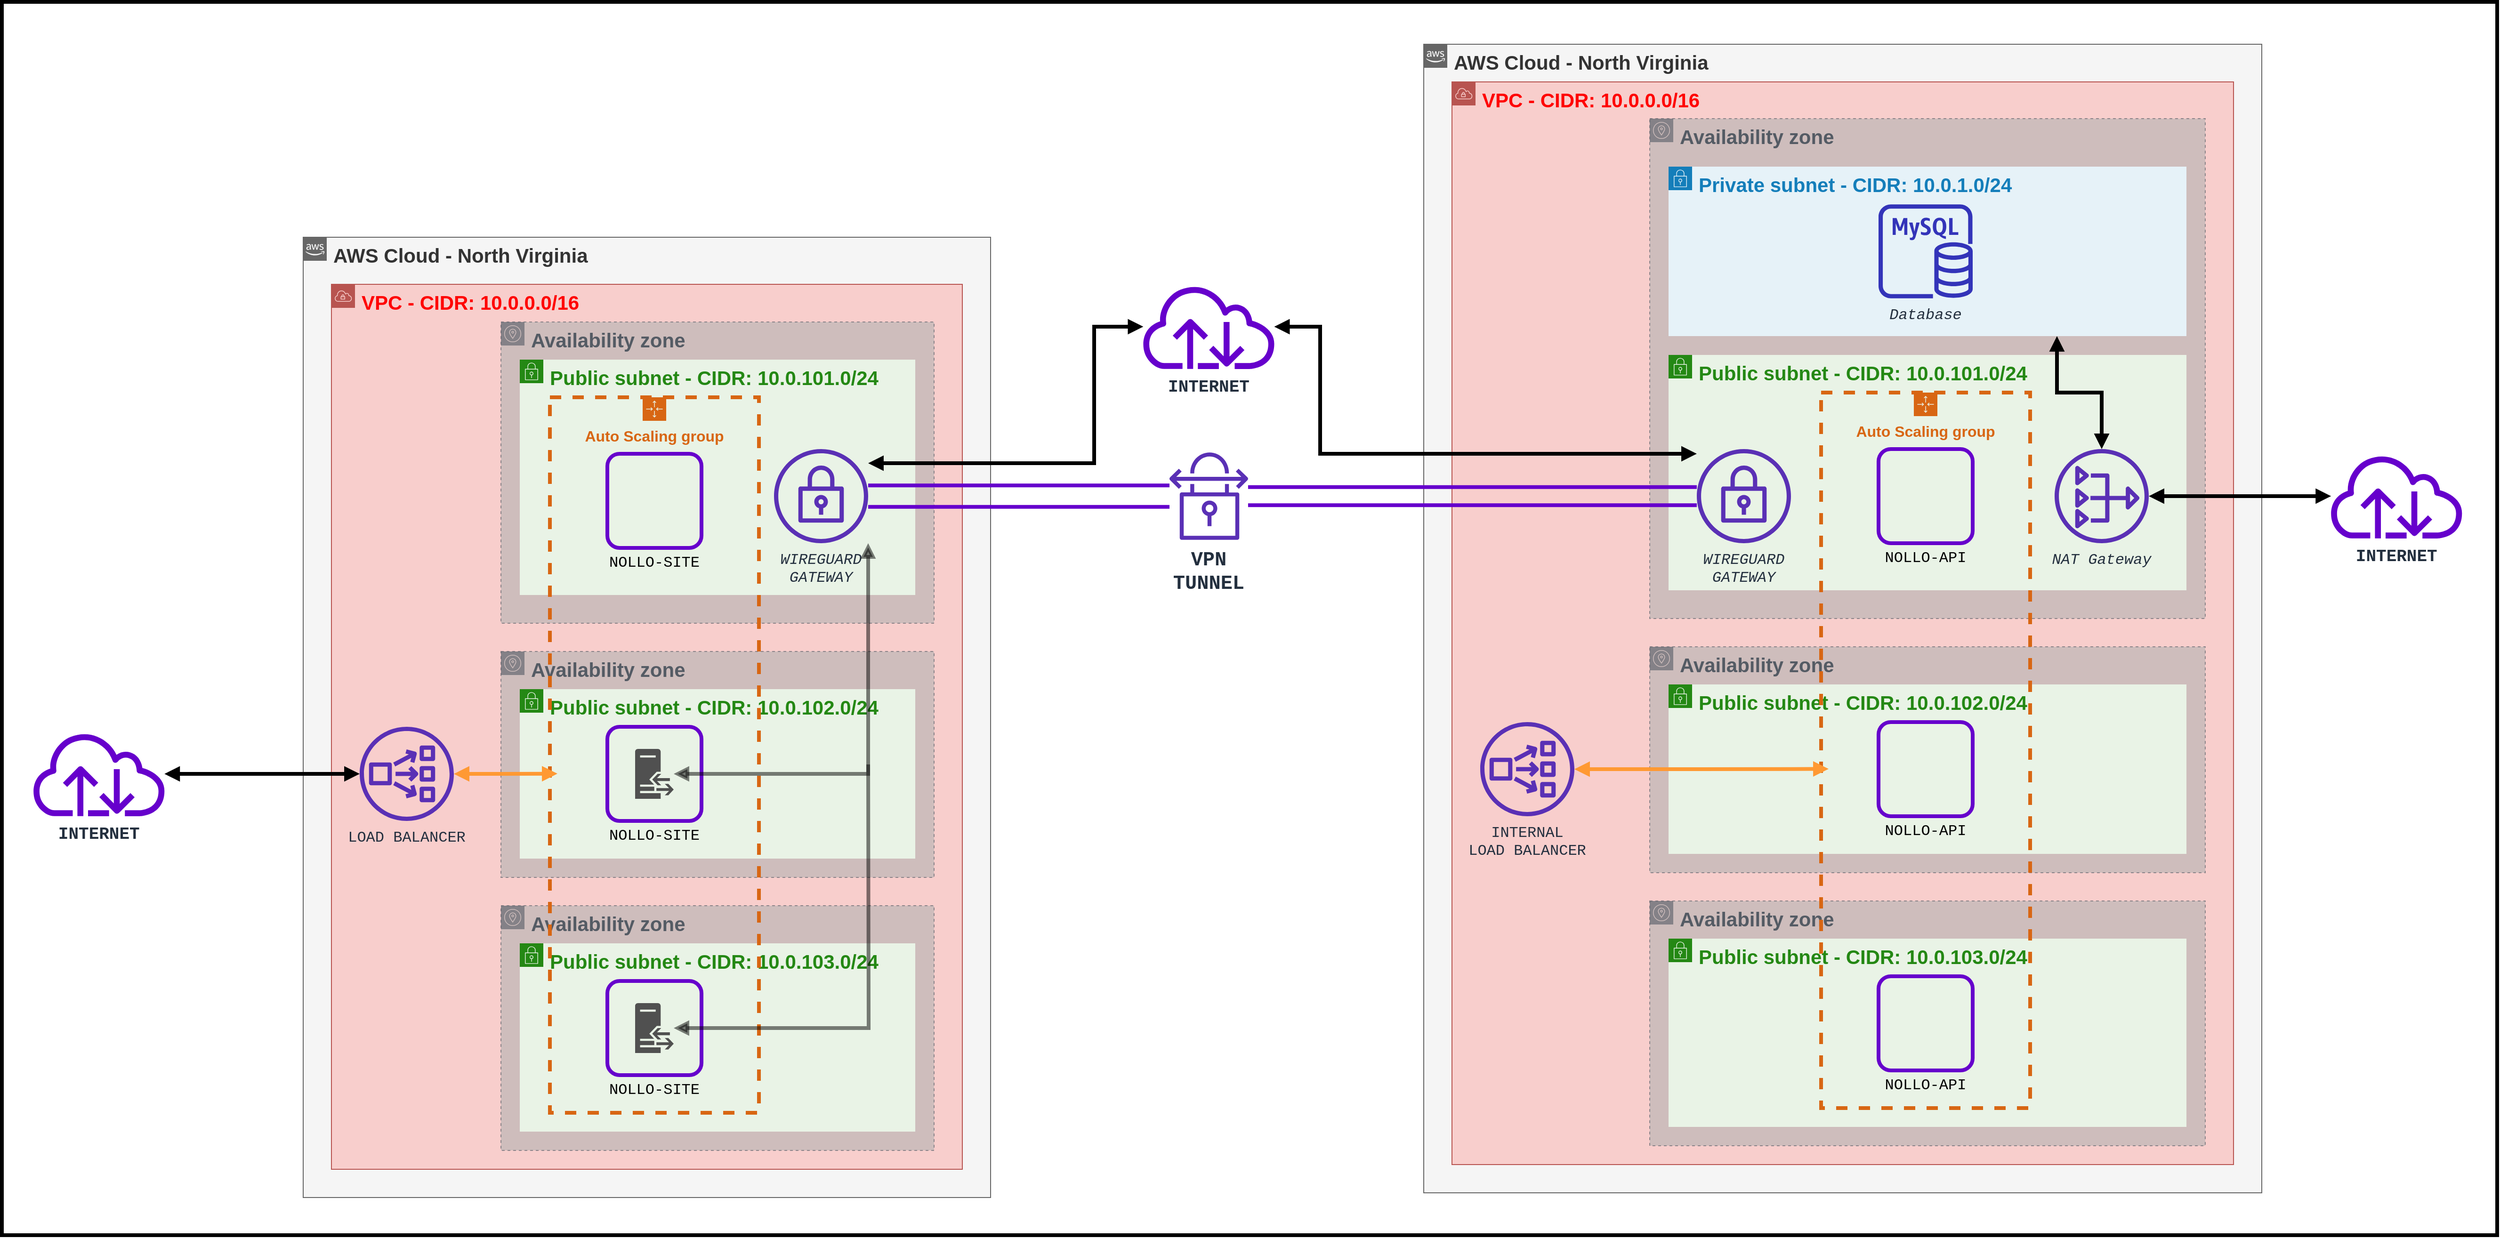 <mxfile version="13.10.3" type="device" pages="3"><diagram id="Ht1M8jgEwFfnCIfOTk4-" name="full-diagram"><mxGraphModel dx="5555" dy="1915" grid="0" gridSize="10" guides="1" tooltips="1" connect="1" arrows="1" fold="1" page="0" pageScale="1" pageWidth="1654" pageHeight="1169" background="none" math="0" shadow="0"><root><mxCell id="0"/><mxCell id="1" parent="0"/><mxCell id="g-6RRsZgsCDZYnaMU1w1-1" value="" style="whiteSpace=wrap;rounded=1;labelBackgroundColor=none;strokeWidth=4;fontFamily=Courier New;fontSize=21;arcSize=0;" vertex="1" parent="1"><mxGeometry x="-1600" y="10" width="2650" height="1310" as="geometry"/></mxCell><mxCell id="3BuilrJUcz5SUzId1H3F-5" style="edgeStyle=orthogonalEdgeStyle;rounded=0;orthogonalLoop=1;jettySize=auto;html=1;entryX=0.5;entryY=0;entryDx=0;entryDy=0;" parent="1" edge="1"><mxGeometry relative="1" as="geometry"><mxPoint x="380" y="286.04" as="sourcePoint"/></mxGeometry></mxCell><mxCell id="TYw2HdsOgiTxTn978aBx-19" value="VPN&#xA;TUNNEL" style="outlineConnect=0;fontColor=#232F3E;gradientColor=none;fillColor=#5A30B5;strokeColor=none;dashed=0;verticalLabelPosition=bottom;verticalAlign=top;align=center;fontSize=21;fontStyle=1;aspect=fixed;pointerEvents=1;shape=mxgraph.aws4.vpn_connection;rounded=1;labelBackgroundColor=#ffffff;fontFamily=Courier New;" vertex="1" parent="1"><mxGeometry x="-360" y="488.5" width="83.46" height="93" as="geometry"/></mxCell><mxCell id="RQqvRQD9Hos43cIr8IQX-1" value="AWS Cloud - North Virginia" style="points=[[0,0],[0.25,0],[0.5,0],[0.75,0],[1,0],[1,0.25],[1,0.5],[1,0.75],[1,1],[0.75,1],[0.5,1],[0.25,1],[0,1],[0,0.75],[0,0.5],[0,0.25]];outlineConnect=0;whiteSpace=wrap;fontSize=21;fontStyle=1;shape=mxgraph.aws4.group;grIcon=mxgraph.aws4.group_aws_cloud_alt;strokeColor=#666666;fillColor=#f5f5f5;verticalAlign=top;align=left;spacingLeft=30;fontColor=#333333;dashed=0;" vertex="1" parent="1"><mxGeometry x="-90" y="55" width="890" height="1220" as="geometry"/></mxCell><mxCell id="RQqvRQD9Hos43cIr8IQX-2" value="VPC - CIDR: 10.0.0.0/16" style="points=[[0,0],[0.25,0],[0.5,0],[0.75,0],[1,0],[1,0.25],[1,0.5],[1,0.75],[1,1],[0.75,1],[0.5,1],[0.25,1],[0,1],[0,0.75],[0,0.5],[0,0.25]];outlineConnect=0;whiteSpace=wrap;fontSize=21;fontStyle=1;shape=mxgraph.aws4.group;grIcon=mxgraph.aws4.group_vpc;strokeColor=#b85450;verticalAlign=top;align=left;spacingLeft=30;dashed=0;fillColor=#f8cecc;fontFamily=Helvetica;fontColor=#FF0000;" vertex="1" parent="1"><mxGeometry x="-60" y="95" width="830" height="1150" as="geometry"/></mxCell><mxCell id="RQqvRQD9Hos43cIr8IQX-3" value="Availability zone" style="outlineConnect=0;gradientColor=none;whiteSpace=wrap;fontSize=21;fontStyle=1;shape=mxgraph.aws4.group;grIcon=mxgraph.aws4.group_availability_zone;strokeColor=#545B64;verticalAlign=top;align=left;spacingLeft=30;fontColor=#545B64;dashed=1;labelBackgroundColor=none;fillColor=#B3B3B3;opacity=60;" vertex="1" parent="1"><mxGeometry x="150" y="695" width="590" height="240" as="geometry"/></mxCell><mxCell id="RQqvRQD9Hos43cIr8IQX-4" value="Availability zone" style="outlineConnect=0;gradientColor=none;whiteSpace=wrap;fontSize=21;fontStyle=1;shape=mxgraph.aws4.group;grIcon=mxgraph.aws4.group_availability_zone;strokeColor=#545B64;verticalAlign=top;align=left;spacingLeft=30;fontColor=#545B64;dashed=1;labelBackgroundColor=none;fillColor=#B3B3B3;opacity=60;" vertex="1" parent="1"><mxGeometry x="150" y="134" width="590" height="531" as="geometry"/></mxCell><mxCell id="RQqvRQD9Hos43cIr8IQX-5" value="Private subnet - CIDR: 10.0.1.0/24" style="points=[[0,0],[0.25,0],[0.5,0],[0.75,0],[1,0],[1,0.25],[1,0.5],[1,0.75],[1,1],[0.75,1],[0.5,1],[0.25,1],[0,1],[0,0.75],[0,0.5],[0,0.25]];outlineConnect=0;gradientColor=none;whiteSpace=wrap;fontSize=21;fontStyle=1;shape=mxgraph.aws4.group;grIcon=mxgraph.aws4.group_security_group;grStroke=0;strokeColor=#147EBA;fillColor=#E6F2F8;verticalAlign=top;align=left;spacingLeft=30;fontColor=#147EBA;dashed=0;" vertex="1" parent="1"><mxGeometry x="170" y="185" width="550" height="180" as="geometry"/></mxCell><mxCell id="RQqvRQD9Hos43cIr8IQX-6" value="Public subnet - CIDR: 10.0.101.0/24" style="points=[[0,0],[0.25,0],[0.5,0],[0.75,0],[1,0],[1,0.25],[1,0.5],[1,0.75],[1,1],[0.75,1],[0.5,1],[0.25,1],[0,1],[0,0.75],[0,0.5],[0,0.25]];outlineConnect=0;gradientColor=none;whiteSpace=wrap;fontSize=21;fontStyle=1;shape=mxgraph.aws4.group;grIcon=mxgraph.aws4.group_security_group;grStroke=0;strokeColor=#248814;fillColor=#E9F3E6;verticalAlign=top;align=left;spacingLeft=30;fontColor=#248814;dashed=0;" vertex="1" parent="1"><mxGeometry x="170" y="385" width="550" height="250" as="geometry"/></mxCell><mxCell id="RQqvRQD9Hos43cIr8IQX-7" value="Public subnet - CIDR: 10.0.102.0/24" style="points=[[0,0],[0.25,0],[0.5,0],[0.75,0],[1,0],[1,0.25],[1,0.5],[1,0.75],[1,1],[0.75,1],[0.5,1],[0.25,1],[0,1],[0,0.75],[0,0.5],[0,0.25]];outlineConnect=0;gradientColor=none;whiteSpace=wrap;fontSize=21;fontStyle=1;shape=mxgraph.aws4.group;grIcon=mxgraph.aws4.group_security_group;grStroke=0;strokeColor=#248814;fillColor=#E9F3E6;verticalAlign=top;align=left;spacingLeft=30;fontColor=#248814;dashed=0;" vertex="1" parent="1"><mxGeometry x="170" y="735" width="550" height="180" as="geometry"/></mxCell><mxCell id="RQqvRQD9Hos43cIr8IQX-8" value="Database" style="outlineConnect=0;fontColor=#232F3E;gradientColor=none;fillColor=#3334B9;strokeColor=none;dashed=0;verticalLabelPosition=bottom;verticalAlign=top;align=center;fontSize=16;fontStyle=2;aspect=fixed;pointerEvents=1;shape=mxgraph.aws4.rds_mysql_instance;labelBackgroundColor=none;fontFamily=Courier New;" vertex="1" parent="1"><mxGeometry x="393" y="225" width="100" height="100" as="geometry"/></mxCell><mxCell id="RQqvRQD9Hos43cIr8IQX-9" value="" style="edgeStyle=orthogonalEdgeStyle;rounded=0;orthogonalLoop=1;jettySize=auto;entryX=0.75;entryY=1;entryDx=0;entryDy=0;fontFamily=Helvetica;fontSize=17;fontColor=#FF0000;startArrow=block;startFill=1;endArrow=block;endFill=1;strokeWidth=4;" edge="1" parent="1" source="RQqvRQD9Hos43cIr8IQX-10" target="RQqvRQD9Hos43cIr8IQX-5"><mxGeometry relative="1" as="geometry"/></mxCell><mxCell id="RQqvRQD9Hos43cIr8IQX-10" value="NAT Gateway" style="outlineConnect=0;fontColor=#232F3E;gradientColor=none;fillColor=#5A30B5;strokeColor=none;dashed=0;verticalLabelPosition=bottom;verticalAlign=top;align=center;fontSize=16;fontStyle=2;aspect=fixed;pointerEvents=1;shape=mxgraph.aws4.nat_gateway;labelBackgroundColor=none;fontFamily=Courier New;" vertex="1" parent="1"><mxGeometry x="580" y="485" width="100" height="100" as="geometry"/></mxCell><mxCell id="RQqvRQD9Hos43cIr8IQX-11" value="WIREGUARD&#xA;GATEWAY&#xA;" style="outlineConnect=0;fontColor=#232F3E;gradientColor=none;fillColor=#5A30B5;strokeColor=none;dashed=0;verticalLabelPosition=bottom;verticalAlign=top;align=center;fontSize=16;fontStyle=2;aspect=fixed;pointerEvents=1;shape=mxgraph.aws4.vpn_gateway;rounded=1;labelBackgroundColor=none;fontFamily=Courier New;" vertex="1" parent="1"><mxGeometry x="200" y="485" width="100" height="100" as="geometry"/></mxCell><mxCell id="RQqvRQD9Hos43cIr8IQX-12" value="Availability zone" style="outlineConnect=0;gradientColor=none;whiteSpace=wrap;fontSize=21;fontStyle=1;shape=mxgraph.aws4.group;grIcon=mxgraph.aws4.group_availability_zone;strokeColor=#545B64;verticalAlign=top;align=left;spacingLeft=30;fontColor=#545B64;dashed=1;labelBackgroundColor=none;fillColor=#B3B3B3;opacity=60;" vertex="1" parent="1"><mxGeometry x="150" y="965" width="590" height="260" as="geometry"/></mxCell><mxCell id="RQqvRQD9Hos43cIr8IQX-13" value="Public subnet - CIDR: 10.0.103.0/24" style="points=[[0,0],[0.25,0],[0.5,0],[0.75,0],[1,0],[1,0.25],[1,0.5],[1,0.75],[1,1],[0.75,1],[0.5,1],[0.25,1],[0,1],[0,0.75],[0,0.5],[0,0.25]];outlineConnect=0;gradientColor=none;whiteSpace=wrap;fontSize=21;fontStyle=1;shape=mxgraph.aws4.group;grIcon=mxgraph.aws4.group_security_group;grStroke=0;strokeColor=#248814;fillColor=#E9F3E6;verticalAlign=top;align=left;spacingLeft=30;fontColor=#248814;dashed=0;" vertex="1" parent="1"><mxGeometry x="170" y="1005" width="550" height="200" as="geometry"/></mxCell><mxCell id="RQqvRQD9Hos43cIr8IQX-14" value="Auto Scaling group" style="points=[[0,0],[0.25,0],[0.5,0],[0.75,0],[1,0],[1,0.25],[1,0.5],[1,0.75],[1,1],[0.75,1],[0.5,1],[0.25,1],[0,1],[0,0.75],[0,0.5],[0,0.25]];outlineConnect=0;gradientColor=none;whiteSpace=wrap;fontSize=16;fontStyle=1;shape=mxgraph.aws4.groupCenter;grIcon=mxgraph.aws4.group_auto_scaling_group;grStroke=1;strokeColor=#D86613;verticalAlign=top;align=center;fontColor=#D86613;dashed=1;spacingTop=25;fillColor=none;strokeWidth=4;" vertex="1" parent="1"><mxGeometry x="332" y="425" width="222" height="760" as="geometry"/></mxCell><mxCell id="RQqvRQD9Hos43cIr8IQX-15" value="" style="edgeStyle=orthogonalEdgeStyle;rounded=0;orthogonalLoop=1;jettySize=auto;startArrow=block;startFill=1;endArrow=block;endFill=1;strokeWidth=4;fontFamily=Helvetica;fontSize=21;fontColor=#FF0000;" edge="1" parent="1" source="RQqvRQD9Hos43cIr8IQX-16" target="RQqvRQD9Hos43cIr8IQX-10"><mxGeometry relative="1" as="geometry"/></mxCell><mxCell id="RQqvRQD9Hos43cIr8IQX-16" value="INTERNET" style="outlineConnect=0;fontColor=#232F3E;gradientColor=none;strokeColor=none;dashed=0;verticalLabelPosition=bottom;verticalAlign=top;align=center;fontSize=18;fontStyle=1;aspect=fixed;pointerEvents=1;shape=mxgraph.aws4.internet;rounded=1;labelBackgroundColor=none;fillColor=#6600CC;fontFamily=Courier New;" vertex="1" parent="1"><mxGeometry x="870" y="490" width="146.25" height="90" as="geometry"/></mxCell><mxCell id="RQqvRQD9Hos43cIr8IQX-17" value="NOLLO-API" style="whiteSpace=wrap;labelBackgroundColor=none;fontFamily=Courier New;fontSize=16;rounded=1;arcSize=13;fillColor=none;strokeWidth=4;strokeColor=#6600CC;labelPosition=center;verticalLabelPosition=bottom;align=center;verticalAlign=top;" vertex="1" parent="1"><mxGeometry x="393" y="485" width="100" height="100" as="geometry"/></mxCell><mxCell id="RQqvRQD9Hos43cIr8IQX-18" value="NOLLO-API" style="whiteSpace=wrap;labelBackgroundColor=none;fontFamily=Courier New;fontSize=16;rounded=1;arcSize=13;fillColor=none;strokeWidth=4;strokeColor=#6600CC;labelPosition=center;verticalLabelPosition=bottom;align=center;verticalAlign=top;" vertex="1" parent="1"><mxGeometry x="393" y="775" width="100" height="100" as="geometry"/></mxCell><mxCell id="RQqvRQD9Hos43cIr8IQX-19" value="NOLLO-API" style="whiteSpace=wrap;labelBackgroundColor=none;fontFamily=Courier New;fontSize=16;rounded=1;arcSize=13;fillColor=none;strokeWidth=4;strokeColor=#6600CC;labelPosition=center;verticalLabelPosition=bottom;align=center;verticalAlign=top;" vertex="1" parent="1"><mxGeometry x="393" y="1045" width="100" height="100" as="geometry"/></mxCell><mxCell id="RQqvRQD9Hos43cIr8IQX-20" value="" style="edgeStyle=orthogonalEdgeStyle;rounded=0;orthogonalLoop=1;jettySize=auto;entryX=0.036;entryY=0.526;entryDx=0;entryDy=0;entryPerimeter=0;startArrow=block;startFill=1;endArrow=block;endFill=1;strokeWidth=4;fontFamily=Courier New;fontSize=16;fontColor=#FF0000;strokeColor=#FF9933;" edge="1" parent="1" source="RQqvRQD9Hos43cIr8IQX-21" target="RQqvRQD9Hos43cIr8IQX-14"><mxGeometry relative="1" as="geometry"/></mxCell><mxCell id="RQqvRQD9Hos43cIr8IQX-21" value="INTERNAL&#xA;LOAD BALANCER" style="outlineConnect=0;fontColor=#232F3E;gradientColor=none;fillColor=#5A30B5;strokeColor=none;dashed=0;verticalLabelPosition=bottom;verticalAlign=top;align=center;fontSize=16;fontStyle=0;aspect=fixed;pointerEvents=1;shape=mxgraph.aws4.network_load_balancer;rounded=1;labelBackgroundColor=none;fontFamily=Courier New;" vertex="1" parent="1"><mxGeometry x="-30" y="775" width="100" height="100" as="geometry"/></mxCell><mxCell id="5z0ilvl8SJe8pfoEPpAQ-1" value="AWS Cloud - North Virginia" style="points=[[0,0],[0.25,0],[0.5,0],[0.75,0],[1,0],[1,0.25],[1,0.5],[1,0.75],[1,1],[0.75,1],[0.5,1],[0.25,1],[0,1],[0,0.75],[0,0.5],[0,0.25]];outlineConnect=0;whiteSpace=wrap;fontSize=21;fontStyle=1;shape=mxgraph.aws4.group;grIcon=mxgraph.aws4.group_aws_cloud_alt;strokeColor=#666666;fillColor=#f5f5f5;verticalAlign=top;align=left;spacingLeft=30;fontColor=#333333;dashed=0;" vertex="1" parent="1"><mxGeometry x="-1280" y="260" width="730" height="1020" as="geometry"/></mxCell><mxCell id="5z0ilvl8SJe8pfoEPpAQ-2" value="VPC - CIDR: 10.0.0.0/16" style="points=[[0,0],[0.25,0],[0.5,0],[0.75,0],[1,0],[1,0.25],[1,0.5],[1,0.75],[1,1],[0.75,1],[0.5,1],[0.25,1],[0,1],[0,0.75],[0,0.5],[0,0.25]];outlineConnect=0;whiteSpace=wrap;fontSize=21;fontStyle=1;shape=mxgraph.aws4.group;grIcon=mxgraph.aws4.group_vpc;strokeColor=#b85450;verticalAlign=top;align=left;spacingLeft=30;dashed=0;fillColor=#f8cecc;fontFamily=Helvetica;fontColor=#FF0000;" vertex="1" parent="1"><mxGeometry x="-1250" y="310" width="670" height="940" as="geometry"/></mxCell><mxCell id="5z0ilvl8SJe8pfoEPpAQ-3" value="Availability zone" style="outlineConnect=0;gradientColor=none;whiteSpace=wrap;fontSize=21;fontStyle=1;shape=mxgraph.aws4.group;grIcon=mxgraph.aws4.group_availability_zone;strokeColor=#545B64;verticalAlign=top;align=left;spacingLeft=30;fontColor=#545B64;dashed=1;labelBackgroundColor=none;fillColor=#B3B3B3;opacity=60;" vertex="1" parent="1"><mxGeometry x="-1070" y="700" width="460" height="240" as="geometry"/></mxCell><mxCell id="5z0ilvl8SJe8pfoEPpAQ-4" value="Availability zone" style="outlineConnect=0;gradientColor=none;whiteSpace=wrap;fontSize=21;fontStyle=1;shape=mxgraph.aws4.group;grIcon=mxgraph.aws4.group_availability_zone;strokeColor=#545B64;verticalAlign=top;align=left;spacingLeft=30;fontColor=#545B64;dashed=1;labelBackgroundColor=none;fillColor=#B3B3B3;opacity=60;" vertex="1" parent="1"><mxGeometry x="-1070" y="350" width="460" height="320" as="geometry"/></mxCell><mxCell id="5z0ilvl8SJe8pfoEPpAQ-5" value="Public subnet - CIDR: 10.0.101.0/24" style="points=[[0,0],[0.25,0],[0.5,0],[0.75,0],[1,0],[1,0.25],[1,0.5],[1,0.75],[1,1],[0.75,1],[0.5,1],[0.25,1],[0,1],[0,0.75],[0,0.5],[0,0.25]];outlineConnect=0;gradientColor=none;whiteSpace=wrap;fontSize=21;fontStyle=1;shape=mxgraph.aws4.group;grIcon=mxgraph.aws4.group_security_group;grStroke=0;strokeColor=#248814;fillColor=#E9F3E6;verticalAlign=top;align=left;spacingLeft=30;fontColor=#248814;dashed=0;" vertex="1" parent="1"><mxGeometry x="-1050" y="390" width="420" height="250" as="geometry"/></mxCell><mxCell id="5z0ilvl8SJe8pfoEPpAQ-6" value="Public subnet - CIDR: 10.0.102.0/24" style="points=[[0,0],[0.25,0],[0.5,0],[0.75,0],[1,0],[1,0.25],[1,0.5],[1,0.75],[1,1],[0.75,1],[0.5,1],[0.25,1],[0,1],[0,0.75],[0,0.5],[0,0.25]];outlineConnect=0;gradientColor=none;whiteSpace=wrap;fontSize=21;fontStyle=1;shape=mxgraph.aws4.group;grIcon=mxgraph.aws4.group_security_group;grStroke=0;strokeColor=#248814;fillColor=#E9F3E6;verticalAlign=top;align=left;spacingLeft=30;fontColor=#248814;dashed=0;" vertex="1" parent="1"><mxGeometry x="-1050" y="740" width="420" height="180" as="geometry"/></mxCell><mxCell id="5z0ilvl8SJe8pfoEPpAQ-22" value="" style="edgeStyle=orthogonalEdgeStyle;rounded=0;orthogonalLoop=1;jettySize=auto;startArrow=block;startFill=1;endArrow=block;endFill=1;strokeWidth=4;fontFamily=Courier New;fontSize=16;fontColor=#FF0000;shape=link;width=19.655;strokeColor=#6600CC;" edge="1" parent="1" source="5z0ilvl8SJe8pfoEPpAQ-7" target="TYw2HdsOgiTxTn978aBx-19"><mxGeometry relative="1" as="geometry"/></mxCell><mxCell id="5z0ilvl8SJe8pfoEPpAQ-7" value="WIREGUARD &#xA;GATEWAY" style="outlineConnect=0;fontColor=#232F3E;gradientColor=none;fillColor=#5A30B5;strokeColor=none;dashed=0;verticalLabelPosition=bottom;verticalAlign=top;align=center;fontSize=16;fontStyle=2;aspect=fixed;pointerEvents=1;shape=mxgraph.aws4.vpn_gateway;rounded=1;labelBackgroundColor=none;fontFamily=Courier New;" vertex="1" parent="1"><mxGeometry x="-780" y="485" width="100" height="100" as="geometry"/></mxCell><mxCell id="5z0ilvl8SJe8pfoEPpAQ-8" value="Availability zone" style="outlineConnect=0;gradientColor=none;whiteSpace=wrap;fontSize=21;fontStyle=1;shape=mxgraph.aws4.group;grIcon=mxgraph.aws4.group_availability_zone;strokeColor=#545B64;verticalAlign=top;align=left;spacingLeft=30;fontColor=#545B64;dashed=1;labelBackgroundColor=none;fillColor=#B3B3B3;opacity=60;" vertex="1" parent="1"><mxGeometry x="-1070" y="970" width="460" height="260" as="geometry"/></mxCell><mxCell id="5z0ilvl8SJe8pfoEPpAQ-9" value="Public subnet - CIDR: 10.0.103.0/24" style="points=[[0,0],[0.25,0],[0.5,0],[0.75,0],[1,0],[1,0.25],[1,0.5],[1,0.75],[1,1],[0.75,1],[0.5,1],[0.25,1],[0,1],[0,0.75],[0,0.5],[0,0.25]];outlineConnect=0;gradientColor=none;whiteSpace=wrap;fontSize=21;fontStyle=1;shape=mxgraph.aws4.group;grIcon=mxgraph.aws4.group_security_group;grStroke=0;strokeColor=#248814;fillColor=#E9F3E6;verticalAlign=top;align=left;spacingLeft=30;fontColor=#248814;dashed=0;" vertex="1" parent="1"><mxGeometry x="-1050" y="1010" width="420" height="200" as="geometry"/></mxCell><mxCell id="5z0ilvl8SJe8pfoEPpAQ-10" value="Auto Scaling group" style="points=[[0,0],[0.25,0],[0.5,0],[0.75,0],[1,0],[1,0.25],[1,0.5],[1,0.75],[1,1],[0.75,1],[0.5,1],[0.25,1],[0,1],[0,0.75],[0,0.5],[0,0.25]];outlineConnect=0;gradientColor=none;whiteSpace=wrap;fontSize=16;fontStyle=1;shape=mxgraph.aws4.groupCenter;grIcon=mxgraph.aws4.group_auto_scaling_group;grStroke=1;strokeColor=#D86613;verticalAlign=top;align=center;fontColor=#D86613;dashed=1;spacingTop=25;fillColor=none;strokeWidth=4;" vertex="1" parent="1"><mxGeometry x="-1018" y="430" width="222" height="760" as="geometry"/></mxCell><mxCell id="5z0ilvl8SJe8pfoEPpAQ-13" value="NOLLO-SITE" style="whiteSpace=wrap;labelBackgroundColor=none;fontFamily=Courier New;fontSize=16;rounded=1;arcSize=13;fillColor=none;strokeWidth=4;strokeColor=#6600CC;labelPosition=center;verticalLabelPosition=bottom;align=center;verticalAlign=top;" vertex="1" parent="1"><mxGeometry x="-957" y="490" width="100" height="100" as="geometry"/></mxCell><mxCell id="5z0ilvl8SJe8pfoEPpAQ-14" value="NOLLO-SITE" style="whiteSpace=wrap;labelBackgroundColor=none;fontFamily=Courier New;fontSize=16;rounded=1;arcSize=13;fillColor=none;strokeWidth=4;strokeColor=#6600CC;labelPosition=center;verticalLabelPosition=bottom;align=center;verticalAlign=top;" vertex="1" parent="1"><mxGeometry x="-957" y="780" width="100" height="100" as="geometry"/></mxCell><mxCell id="5z0ilvl8SJe8pfoEPpAQ-15" value="NOLLO-SITE" style="whiteSpace=wrap;labelBackgroundColor=none;fontFamily=Courier New;fontSize=16;rounded=1;arcSize=13;fillColor=none;strokeWidth=4;strokeColor=#6600CC;labelPosition=center;verticalLabelPosition=bottom;align=center;verticalAlign=top;" vertex="1" parent="1"><mxGeometry x="-957" y="1050" width="100" height="100" as="geometry"/></mxCell><mxCell id="5z0ilvl8SJe8pfoEPpAQ-16" value="" style="edgeStyle=orthogonalEdgeStyle;rounded=0;orthogonalLoop=1;jettySize=auto;entryX=0.036;entryY=0.526;entryDx=0;entryDy=0;entryPerimeter=0;startArrow=block;startFill=1;endArrow=block;endFill=1;strokeWidth=4;fontFamily=Courier New;fontSize=16;fontColor=#FF0000;strokeColor=#FF9933;" edge="1" parent="1" source="5z0ilvl8SJe8pfoEPpAQ-17" target="5z0ilvl8SJe8pfoEPpAQ-10"><mxGeometry relative="1" as="geometry"/></mxCell><mxCell id="5z0ilvl8SJe8pfoEPpAQ-17" value="LOAD BALANCER" style="outlineConnect=0;fontColor=#232F3E;gradientColor=none;fillColor=#5A30B5;strokeColor=none;dashed=0;verticalLabelPosition=bottom;verticalAlign=top;align=center;fontSize=16;fontStyle=0;aspect=fixed;pointerEvents=1;shape=mxgraph.aws4.network_load_balancer;rounded=1;labelBackgroundColor=none;fontFamily=Courier New;" vertex="1" parent="1"><mxGeometry x="-1220" y="780" width="100" height="100" as="geometry"/></mxCell><mxCell id="5z0ilvl8SJe8pfoEPpAQ-18" value="" style="edgeStyle=orthogonalEdgeStyle;rounded=0;orthogonalLoop=1;jettySize=auto;startArrow=block;startFill=1;endArrow=block;endFill=1;strokeWidth=4;fontFamily=Courier New;fontSize=16;fontColor=#FF0000;" edge="1" parent="1" source="5z0ilvl8SJe8pfoEPpAQ-19" target="5z0ilvl8SJe8pfoEPpAQ-17"><mxGeometry relative="1" as="geometry"/></mxCell><mxCell id="5z0ilvl8SJe8pfoEPpAQ-19" value="INTERNET" style="outlineConnect=0;fontColor=#232F3E;gradientColor=none;strokeColor=none;dashed=0;verticalLabelPosition=bottom;verticalAlign=top;align=center;fontSize=18;fontStyle=1;aspect=fixed;pointerEvents=1;shape=mxgraph.aws4.internet;rounded=1;labelBackgroundColor=none;fillColor=#6600CC;fontFamily=Courier New;" vertex="1" parent="1"><mxGeometry x="-1570" y="785" width="146.25" height="90" as="geometry"/></mxCell><mxCell id="5z0ilvl8SJe8pfoEPpAQ-23" value="" style="edgeStyle=orthogonalEdgeStyle;shape=link;rounded=0;orthogonalLoop=1;jettySize=auto;startArrow=block;startFill=1;endArrow=block;endFill=1;strokeColor=#6600CC;strokeWidth=4;fontFamily=Courier New;fontSize=16;fontColor=#FF0000;width=16.19;" edge="1" parent="1" source="TYw2HdsOgiTxTn978aBx-19" target="RQqvRQD9Hos43cIr8IQX-11"><mxGeometry relative="1" as="geometry"/></mxCell><mxCell id="5z0ilvl8SJe8pfoEPpAQ-25" value="" style="edgeStyle=orthogonalEdgeStyle;rounded=0;orthogonalLoop=1;jettySize=auto;startArrow=block;startFill=1;endArrow=block;endFill=1;strokeWidth=4;fontFamily=Courier New;fontSize=21;fontColor=#FF0000;" edge="1" parent="1" source="5z0ilvl8SJe8pfoEPpAQ-24" target="RQqvRQD9Hos43cIr8IQX-11"><mxGeometry relative="1" as="geometry"><Array as="points"><mxPoint x="-200" y="355"/><mxPoint x="-200" y="490"/></Array></mxGeometry></mxCell><mxCell id="5z0ilvl8SJe8pfoEPpAQ-26" value="" style="edgeStyle=orthogonalEdgeStyle;rounded=0;orthogonalLoop=1;jettySize=auto;startArrow=block;startFill=1;endArrow=block;endFill=1;strokeColor=#000000;strokeWidth=4;fontFamily=Courier New;fontSize=21;fontColor=#FF0000;" edge="1" parent="1" source="5z0ilvl8SJe8pfoEPpAQ-24" target="5z0ilvl8SJe8pfoEPpAQ-7"><mxGeometry relative="1" as="geometry"><Array as="points"><mxPoint x="-440" y="355"/><mxPoint x="-440" y="500"/></Array></mxGeometry></mxCell><mxCell id="5z0ilvl8SJe8pfoEPpAQ-24" value="INTERNET" style="outlineConnect=0;fontColor=#232F3E;gradientColor=none;strokeColor=none;dashed=0;verticalLabelPosition=bottom;verticalAlign=top;align=center;fontSize=18;fontStyle=1;aspect=fixed;pointerEvents=1;shape=mxgraph.aws4.internet;rounded=1;labelBackgroundColor=none;fillColor=#6600CC;fontFamily=Courier New;" vertex="1" parent="1"><mxGeometry x="-391.4" y="310" width="146.25" height="90" as="geometry"/></mxCell><mxCell id="5z0ilvl8SJe8pfoEPpAQ-28" value="" style="edgeStyle=orthogonalEdgeStyle;rounded=0;orthogonalLoop=1;jettySize=auto;startArrow=block;startFill=1;endArrow=block;endFill=1;strokeWidth=4;fontFamily=Courier New;fontSize=21;fontColor=#FF0000;opacity=50;" edge="1" parent="1" source="5z0ilvl8SJe8pfoEPpAQ-27" target="5z0ilvl8SJe8pfoEPpAQ-7"><mxGeometry relative="1" as="geometry"><Array as="points"><mxPoint x="-680" y="830"/></Array></mxGeometry></mxCell><mxCell id="5z0ilvl8SJe8pfoEPpAQ-27" value="" style="pointerEvents=1;shadow=0;dashed=0;strokeColor=none;fillColor=#505050;labelPosition=center;verticalLabelPosition=bottom;verticalAlign=top;outlineConnect=0;align=center;shape=mxgraph.office.servers.reverse_proxy;rounded=1;labelBackgroundColor=none;fontFamily=Courier New;fontSize=21;fontColor=#FF0000;" vertex="1" parent="1"><mxGeometry x="-927.5" y="803.5" width="41" height="53" as="geometry"/></mxCell><mxCell id="5z0ilvl8SJe8pfoEPpAQ-31" value="" style="edgeStyle=orthogonalEdgeStyle;rounded=0;orthogonalLoop=1;jettySize=auto;startArrow=block;startFill=1;endArrow=none;endFill=0;strokeColor=#000000;strokeWidth=4;fontFamily=Courier New;fontSize=21;fontColor=#FF0000;opacity=50;" edge="1" parent="1" source="5z0ilvl8SJe8pfoEPpAQ-29"><mxGeometry relative="1" as="geometry"><mxPoint x="-680" y="820" as="targetPoint"/></mxGeometry></mxCell><mxCell id="5z0ilvl8SJe8pfoEPpAQ-29" value="" style="pointerEvents=1;shadow=0;dashed=0;strokeColor=none;fillColor=#505050;labelPosition=center;verticalLabelPosition=bottom;verticalAlign=top;outlineConnect=0;align=center;shape=mxgraph.office.servers.reverse_proxy;rounded=1;labelBackgroundColor=none;fontFamily=Courier New;fontSize=21;fontColor=#FF0000;" vertex="1" parent="1"><mxGeometry x="-927.5" y="1073.5" width="41" height="53" as="geometry"/></mxCell></root></mxGraphModel></diagram><diagram id="-P0kaEKugbHU2ULuIfxY" name="backend-diagram"><mxGraphModel dx="4844" dy="1932" grid="0" gridSize="10" guides="1" tooltips="1" connect="1" arrows="1" fold="1" page="0" pageScale="1" pageWidth="1654" pageHeight="1169" math="0" shadow="0"><root><mxCell id="RHH7MtonZeq2FVfH0Aia-0"/><mxCell id="RHH7MtonZeq2FVfH0Aia-1" parent="RHH7MtonZeq2FVfH0Aia-0"/><mxCell id="x-EvMD3ZD26VQE3nCO-I-0" value="" style="whiteSpace=wrap;html=1;rounded=1;labelBackgroundColor=none;strokeWidth=4;fontFamily=Courier New;fontSize=21;arcSize=0;" vertex="1" parent="RHH7MtonZeq2FVfH0Aia-1"><mxGeometry x="-1631" y="-1" width="1352" height="1298" as="geometry"/></mxCell><mxCell id="RHH7MtonZeq2FVfH0Aia-2" value="AWS Cloud - North Virginia" style="points=[[0,0],[0.25,0],[0.5,0],[0.75,0],[1,0],[1,0.25],[1,0.5],[1,0.75],[1,1],[0.75,1],[0.5,1],[0.25,1],[0,1],[0,0.75],[0,0.5],[0,0.25]];outlineConnect=0;whiteSpace=wrap;fontSize=21;fontStyle=1;shape=mxgraph.aws4.group;grIcon=mxgraph.aws4.group_aws_cloud_alt;strokeColor=#666666;fillColor=#f5f5f5;verticalAlign=top;align=left;spacingLeft=30;fontColor=#333333;dashed=0;" vertex="1" parent="RHH7MtonZeq2FVfH0Aia-1"><mxGeometry x="-1410" y="40" width="890" height="1220" as="geometry"/></mxCell><mxCell id="RHH7MtonZeq2FVfH0Aia-3" value="VPC - CIDR: 10.0.0.0/16" style="points=[[0,0],[0.25,0],[0.5,0],[0.75,0],[1,0],[1,0.25],[1,0.5],[1,0.75],[1,1],[0.75,1],[0.5,1],[0.25,1],[0,1],[0,0.75],[0,0.5],[0,0.25]];outlineConnect=0;whiteSpace=wrap;fontSize=21;fontStyle=1;shape=mxgraph.aws4.group;grIcon=mxgraph.aws4.group_vpc;strokeColor=#b85450;verticalAlign=top;align=left;spacingLeft=30;dashed=0;fillColor=#f8cecc;fontFamily=Helvetica;fontColor=#FF0000;" vertex="1" parent="RHH7MtonZeq2FVfH0Aia-1"><mxGeometry x="-1380" y="80" width="830" height="1150" as="geometry"/></mxCell><mxCell id="RHH7MtonZeq2FVfH0Aia-4" value="Availability zone" style="outlineConnect=0;gradientColor=none;whiteSpace=wrap;fontSize=21;fontStyle=1;shape=mxgraph.aws4.group;grIcon=mxgraph.aws4.group_availability_zone;strokeColor=#545B64;verticalAlign=top;align=left;spacingLeft=30;fontColor=#545B64;dashed=1;labelBackgroundColor=none;fillColor=#B3B3B3;opacity=60;" vertex="1" parent="RHH7MtonZeq2FVfH0Aia-1"><mxGeometry x="-1170" y="680" width="590" height="240" as="geometry"/></mxCell><mxCell id="RHH7MtonZeq2FVfH0Aia-5" value="Availability zone" style="outlineConnect=0;gradientColor=none;whiteSpace=wrap;fontSize=21;fontStyle=1;shape=mxgraph.aws4.group;grIcon=mxgraph.aws4.group_availability_zone;strokeColor=#545B64;verticalAlign=top;align=left;spacingLeft=30;fontColor=#545B64;dashed=1;labelBackgroundColor=none;fillColor=#B3B3B3;opacity=60;" vertex="1" parent="RHH7MtonZeq2FVfH0Aia-1"><mxGeometry x="-1170" y="119" width="590" height="531" as="geometry"/></mxCell><mxCell id="RHH7MtonZeq2FVfH0Aia-6" value="Private subnet - CIDR: 10.0.1.0/24" style="points=[[0,0],[0.25,0],[0.5,0],[0.75,0],[1,0],[1,0.25],[1,0.5],[1,0.75],[1,1],[0.75,1],[0.5,1],[0.25,1],[0,1],[0,0.75],[0,0.5],[0,0.25]];outlineConnect=0;gradientColor=none;whiteSpace=wrap;fontSize=21;fontStyle=1;shape=mxgraph.aws4.group;grIcon=mxgraph.aws4.group_security_group;grStroke=0;strokeColor=#147EBA;fillColor=#E6F2F8;verticalAlign=top;align=left;spacingLeft=30;fontColor=#147EBA;dashed=0;" vertex="1" parent="RHH7MtonZeq2FVfH0Aia-1"><mxGeometry x="-1150" y="170" width="550" height="180" as="geometry"/></mxCell><mxCell id="RHH7MtonZeq2FVfH0Aia-7" value="Public subnet - CIDR: 10.0.101.0/24" style="points=[[0,0],[0.25,0],[0.5,0],[0.75,0],[1,0],[1,0.25],[1,0.5],[1,0.75],[1,1],[0.75,1],[0.5,1],[0.25,1],[0,1],[0,0.75],[0,0.5],[0,0.25]];outlineConnect=0;gradientColor=none;whiteSpace=wrap;fontSize=21;fontStyle=1;shape=mxgraph.aws4.group;grIcon=mxgraph.aws4.group_security_group;grStroke=0;strokeColor=#248814;fillColor=#E9F3E6;verticalAlign=top;align=left;spacingLeft=30;fontColor=#248814;dashed=0;" vertex="1" parent="RHH7MtonZeq2FVfH0Aia-1"><mxGeometry x="-1150" y="370" width="550" height="250" as="geometry"/></mxCell><mxCell id="RHH7MtonZeq2FVfH0Aia-8" value="Public subnet - CIDR: 10.0.102.0/24" style="points=[[0,0],[0.25,0],[0.5,0],[0.75,0],[1,0],[1,0.25],[1,0.5],[1,0.75],[1,1],[0.75,1],[0.5,1],[0.25,1],[0,1],[0,0.75],[0,0.5],[0,0.25]];outlineConnect=0;gradientColor=none;whiteSpace=wrap;fontSize=21;fontStyle=1;shape=mxgraph.aws4.group;grIcon=mxgraph.aws4.group_security_group;grStroke=0;strokeColor=#248814;fillColor=#E9F3E6;verticalAlign=top;align=left;spacingLeft=30;fontColor=#248814;dashed=0;" vertex="1" parent="RHH7MtonZeq2FVfH0Aia-1"><mxGeometry x="-1150" y="720" width="550" height="180" as="geometry"/></mxCell><mxCell id="RHH7MtonZeq2FVfH0Aia-9" value="Database" style="outlineConnect=0;fontColor=#232F3E;gradientColor=none;fillColor=#3334B9;strokeColor=none;dashed=0;verticalLabelPosition=bottom;verticalAlign=top;align=center;fontSize=16;fontStyle=2;aspect=fixed;pointerEvents=1;shape=mxgraph.aws4.rds_mysql_instance;labelBackgroundColor=none;fontFamily=Courier New;" vertex="1" parent="RHH7MtonZeq2FVfH0Aia-1"><mxGeometry x="-927" y="210" width="100" height="100" as="geometry"/></mxCell><mxCell id="RHH7MtonZeq2FVfH0Aia-10" value="" style="edgeStyle=orthogonalEdgeStyle;rounded=0;orthogonalLoop=1;jettySize=auto;entryX=0.75;entryY=1;entryDx=0;entryDy=0;fontFamily=Helvetica;fontSize=17;fontColor=#FF0000;startArrow=block;startFill=1;endArrow=block;endFill=1;strokeWidth=4;" edge="1" parent="RHH7MtonZeq2FVfH0Aia-1" source="RHH7MtonZeq2FVfH0Aia-11" target="RHH7MtonZeq2FVfH0Aia-6"><mxGeometry relative="1" as="geometry"/></mxCell><mxCell id="RHH7MtonZeq2FVfH0Aia-11" value="NAT Gateway" style="outlineConnect=0;fontColor=#232F3E;gradientColor=none;fillColor=#5A30B5;strokeColor=none;dashed=0;verticalLabelPosition=bottom;verticalAlign=top;align=center;fontSize=16;fontStyle=2;aspect=fixed;pointerEvents=1;shape=mxgraph.aws4.nat_gateway;labelBackgroundColor=none;fontFamily=Courier New;" vertex="1" parent="RHH7MtonZeq2FVfH0Aia-1"><mxGeometry x="-740" y="470" width="100" height="100" as="geometry"/></mxCell><mxCell id="RHH7MtonZeq2FVfH0Aia-12" value="WIREGUARD&#xA;GATEWAY&#xA;" style="outlineConnect=0;fontColor=#232F3E;gradientColor=none;fillColor=#5A30B5;strokeColor=none;dashed=0;verticalLabelPosition=bottom;verticalAlign=top;align=center;fontSize=16;fontStyle=2;aspect=fixed;pointerEvents=1;shape=mxgraph.aws4.vpn_gateway;rounded=1;labelBackgroundColor=none;fontFamily=Courier New;" vertex="1" parent="RHH7MtonZeq2FVfH0Aia-1"><mxGeometry x="-1120" y="470" width="100" height="100" as="geometry"/></mxCell><mxCell id="RHH7MtonZeq2FVfH0Aia-13" value="Availability zone" style="outlineConnect=0;gradientColor=none;whiteSpace=wrap;fontSize=21;fontStyle=1;shape=mxgraph.aws4.group;grIcon=mxgraph.aws4.group_availability_zone;strokeColor=#545B64;verticalAlign=top;align=left;spacingLeft=30;fontColor=#545B64;dashed=1;labelBackgroundColor=none;fillColor=#B3B3B3;opacity=60;" vertex="1" parent="RHH7MtonZeq2FVfH0Aia-1"><mxGeometry x="-1170" y="950" width="590" height="260" as="geometry"/></mxCell><mxCell id="RHH7MtonZeq2FVfH0Aia-14" value="Public subnet - CIDR: 10.0.103.0/24" style="points=[[0,0],[0.25,0],[0.5,0],[0.75,0],[1,0],[1,0.25],[1,0.5],[1,0.75],[1,1],[0.75,1],[0.5,1],[0.25,1],[0,1],[0,0.75],[0,0.5],[0,0.25]];outlineConnect=0;gradientColor=none;whiteSpace=wrap;fontSize=21;fontStyle=1;shape=mxgraph.aws4.group;grIcon=mxgraph.aws4.group_security_group;grStroke=0;strokeColor=#248814;fillColor=#E9F3E6;verticalAlign=top;align=left;spacingLeft=30;fontColor=#248814;dashed=0;" vertex="1" parent="RHH7MtonZeq2FVfH0Aia-1"><mxGeometry x="-1150" y="990" width="550" height="200" as="geometry"/></mxCell><mxCell id="RHH7MtonZeq2FVfH0Aia-15" value="Auto Scaling group" style="points=[[0,0],[0.25,0],[0.5,0],[0.75,0],[1,0],[1,0.25],[1,0.5],[1,0.75],[1,1],[0.75,1],[0.5,1],[0.25,1],[0,1],[0,0.75],[0,0.5],[0,0.25]];outlineConnect=0;gradientColor=none;whiteSpace=wrap;fontSize=16;fontStyle=1;shape=mxgraph.aws4.groupCenter;grIcon=mxgraph.aws4.group_auto_scaling_group;grStroke=1;strokeColor=#D86613;verticalAlign=top;align=center;fontColor=#D86613;dashed=1;spacingTop=25;fillColor=none;strokeWidth=4;" vertex="1" parent="RHH7MtonZeq2FVfH0Aia-1"><mxGeometry x="-988" y="410" width="222" height="760" as="geometry"/></mxCell><mxCell id="RHH7MtonZeq2FVfH0Aia-16" value="" style="edgeStyle=orthogonalEdgeStyle;rounded=0;orthogonalLoop=1;jettySize=auto;startArrow=block;startFill=1;endArrow=block;endFill=1;strokeWidth=4;fontFamily=Helvetica;fontSize=21;fontColor=#FF0000;" edge="1" parent="RHH7MtonZeq2FVfH0Aia-1" source="RHH7MtonZeq2FVfH0Aia-17" target="RHH7MtonZeq2FVfH0Aia-11"><mxGeometry relative="1" as="geometry"/></mxCell><mxCell id="RHH7MtonZeq2FVfH0Aia-17" value="INTERNET" style="outlineConnect=0;fontColor=#232F3E;gradientColor=none;strokeColor=none;dashed=0;verticalLabelPosition=bottom;verticalAlign=top;align=center;fontSize=18;fontStyle=1;aspect=fixed;pointerEvents=1;shape=mxgraph.aws4.internet;rounded=1;labelBackgroundColor=none;fillColor=#6600CC;fontFamily=Courier New;" vertex="1" parent="RHH7MtonZeq2FVfH0Aia-1"><mxGeometry x="-450" y="475" width="146.25" height="90" as="geometry"/></mxCell><mxCell id="RHH7MtonZeq2FVfH0Aia-18" value="NOLLO-API" style="whiteSpace=wrap;labelBackgroundColor=none;fontFamily=Courier New;fontSize=16;rounded=1;arcSize=13;fillColor=none;strokeWidth=4;strokeColor=#6600CC;labelPosition=center;verticalLabelPosition=bottom;align=center;verticalAlign=top;" vertex="1" parent="RHH7MtonZeq2FVfH0Aia-1"><mxGeometry x="-927" y="470" width="100" height="100" as="geometry"/></mxCell><mxCell id="RHH7MtonZeq2FVfH0Aia-19" value="NOLLO-API" style="whiteSpace=wrap;labelBackgroundColor=none;fontFamily=Courier New;fontSize=16;rounded=1;arcSize=13;fillColor=none;strokeWidth=4;strokeColor=#6600CC;labelPosition=center;verticalLabelPosition=bottom;align=center;verticalAlign=top;" vertex="1" parent="RHH7MtonZeq2FVfH0Aia-1"><mxGeometry x="-927" y="760" width="100" height="100" as="geometry"/></mxCell><mxCell id="RHH7MtonZeq2FVfH0Aia-20" value="NOLLO-API" style="whiteSpace=wrap;labelBackgroundColor=none;fontFamily=Courier New;fontSize=16;rounded=1;arcSize=13;fillColor=none;strokeWidth=4;strokeColor=#6600CC;labelPosition=center;verticalLabelPosition=bottom;align=center;verticalAlign=top;" vertex="1" parent="RHH7MtonZeq2FVfH0Aia-1"><mxGeometry x="-927" y="1030" width="100" height="100" as="geometry"/></mxCell><mxCell id="RHH7MtonZeq2FVfH0Aia-22" value="" style="edgeStyle=orthogonalEdgeStyle;rounded=0;orthogonalLoop=1;jettySize=auto;entryX=0.036;entryY=0.526;entryDx=0;entryDy=0;entryPerimeter=0;startArrow=block;startFill=1;endArrow=block;endFill=1;strokeWidth=4;fontFamily=Courier New;fontSize=16;fontColor=#FF0000;strokeColor=#FF9933;" edge="1" parent="RHH7MtonZeq2FVfH0Aia-1" source="RHH7MtonZeq2FVfH0Aia-21" target="RHH7MtonZeq2FVfH0Aia-15"><mxGeometry relative="1" as="geometry"/></mxCell><mxCell id="RHH7MtonZeq2FVfH0Aia-21" value="INTERNAL&#xA;LOAD BALANCER" style="outlineConnect=0;fontColor=#232F3E;gradientColor=none;fillColor=#5A30B5;strokeColor=none;dashed=0;verticalLabelPosition=bottom;verticalAlign=top;align=center;fontSize=16;fontStyle=0;aspect=fixed;pointerEvents=1;shape=mxgraph.aws4.network_load_balancer;rounded=1;labelBackgroundColor=none;fontFamily=Courier New;" vertex="1" parent="RHH7MtonZeq2FVfH0Aia-1"><mxGeometry x="-1350" y="760" width="100" height="100" as="geometry"/></mxCell><mxCell id="RHH7MtonZeq2FVfH0Aia-23" value="INTERNET" style="outlineConnect=0;fontColor=#232F3E;gradientColor=none;strokeColor=none;dashed=0;verticalLabelPosition=bottom;verticalAlign=top;align=center;fontSize=18;fontStyle=1;aspect=fixed;pointerEvents=1;shape=mxgraph.aws4.internet;rounded=1;labelBackgroundColor=none;fillColor=#6600CC;fontFamily=Courier New;" vertex="1" parent="RHH7MtonZeq2FVfH0Aia-1"><mxGeometry x="-1600" y="475" width="146.25" height="90" as="geometry"/></mxCell><mxCell id="RHH7MtonZeq2FVfH0Aia-24" value="" style="edgeStyle=orthogonalEdgeStyle;rounded=0;orthogonalLoop=1;jettySize=auto;startArrow=block;startFill=1;endArrow=block;endFill=1;strokeWidth=4;fontFamily=Helvetica;fontSize=21;fontColor=#FF0000;" edge="1" parent="RHH7MtonZeq2FVfH0Aia-1" source="RHH7MtonZeq2FVfH0Aia-12" target="RHH7MtonZeq2FVfH0Aia-23"><mxGeometry relative="1" as="geometry"><mxPoint x="-1268.893" y="519.58" as="sourcePoint"/><mxPoint x="-1460" y="519.58" as="targetPoint"/></mxGeometry></mxCell></root></mxGraphModel></diagram><diagram id="Cy7gp7ufk5x1d3uDlonv" name="frontend-diagram"><mxGraphModel dx="4844" dy="1932" grid="0" gridSize="10" guides="1" tooltips="1" connect="1" arrows="1" fold="1" page="0" pageScale="1" pageWidth="1654" pageHeight="1169" math="0" shadow="0"><root><mxCell id="S8jz6GNNbjfb-gM0RZ7q-0"/><mxCell id="S8jz6GNNbjfb-gM0RZ7q-1" parent="S8jz6GNNbjfb-gM0RZ7q-0"/><mxCell id="uCm_I1aJmobz3IO0uY1--0" value="" style="whiteSpace=wrap;html=1;rounded=1;labelBackgroundColor=none;strokeWidth=4;fontFamily=Courier New;fontSize=21;arcSize=0;" vertex="1" parent="S8jz6GNNbjfb-gM0RZ7q-1"><mxGeometry x="-1625" y="-1" width="1290" height="1096" as="geometry"/></mxCell><mxCell id="lZtRtsA_gS-sNhsp0y8A-0" value="AWS Cloud - North Virginia" style="points=[[0,0],[0.25,0],[0.5,0],[0.75,0],[1,0],[1,0.25],[1,0.5],[1,0.75],[1,1],[0.75,1],[0.5,1],[0.25,1],[0,1],[0,0.75],[0,0.5],[0,0.25]];outlineConnect=0;whiteSpace=wrap;fontSize=21;fontStyle=1;shape=mxgraph.aws4.group;grIcon=mxgraph.aws4.group_aws_cloud_alt;strokeColor=#666666;fillColor=#f5f5f5;verticalAlign=top;align=left;spacingLeft=30;fontColor=#333333;dashed=0;" vertex="1" parent="S8jz6GNNbjfb-gM0RZ7q-1"><mxGeometry x="-1310" y="40" width="730" height="1020" as="geometry"/></mxCell><mxCell id="lZtRtsA_gS-sNhsp0y8A-1" value="VPC - CIDR: 10.0.0.0/16" style="points=[[0,0],[0.25,0],[0.5,0],[0.75,0],[1,0],[1,0.25],[1,0.5],[1,0.75],[1,1],[0.75,1],[0.5,1],[0.25,1],[0,1],[0,0.75],[0,0.5],[0,0.25]];outlineConnect=0;whiteSpace=wrap;fontSize=21;fontStyle=1;shape=mxgraph.aws4.group;grIcon=mxgraph.aws4.group_vpc;strokeColor=#b85450;verticalAlign=top;align=left;spacingLeft=30;dashed=0;fillColor=#f8cecc;fontFamily=Helvetica;fontColor=#FF0000;" vertex="1" parent="S8jz6GNNbjfb-gM0RZ7q-1"><mxGeometry x="-1280" y="90" width="670" height="940" as="geometry"/></mxCell><mxCell id="lZtRtsA_gS-sNhsp0y8A-2" value="Availability zone" style="outlineConnect=0;gradientColor=none;whiteSpace=wrap;fontSize=21;fontStyle=1;shape=mxgraph.aws4.group;grIcon=mxgraph.aws4.group_availability_zone;strokeColor=#545B64;verticalAlign=top;align=left;spacingLeft=30;fontColor=#545B64;dashed=1;labelBackgroundColor=none;fillColor=#B3B3B3;opacity=60;" vertex="1" parent="S8jz6GNNbjfb-gM0RZ7q-1"><mxGeometry x="-1100" y="480" width="460" height="240" as="geometry"/></mxCell><mxCell id="lZtRtsA_gS-sNhsp0y8A-3" value="Availability zone" style="outlineConnect=0;gradientColor=none;whiteSpace=wrap;fontSize=21;fontStyle=1;shape=mxgraph.aws4.group;grIcon=mxgraph.aws4.group_availability_zone;strokeColor=#545B64;verticalAlign=top;align=left;spacingLeft=30;fontColor=#545B64;dashed=1;labelBackgroundColor=none;fillColor=#B3B3B3;opacity=60;" vertex="1" parent="S8jz6GNNbjfb-gM0RZ7q-1"><mxGeometry x="-1100" y="130" width="460" height="320" as="geometry"/></mxCell><mxCell id="lZtRtsA_gS-sNhsp0y8A-5" value="Public subnet - CIDR: 10.0.101.0/24" style="points=[[0,0],[0.25,0],[0.5,0],[0.75,0],[1,0],[1,0.25],[1,0.5],[1,0.75],[1,1],[0.75,1],[0.5,1],[0.25,1],[0,1],[0,0.75],[0,0.5],[0,0.25]];outlineConnect=0;gradientColor=none;whiteSpace=wrap;fontSize=21;fontStyle=1;shape=mxgraph.aws4.group;grIcon=mxgraph.aws4.group_security_group;grStroke=0;strokeColor=#248814;fillColor=#E9F3E6;verticalAlign=top;align=left;spacingLeft=30;fontColor=#248814;dashed=0;" vertex="1" parent="S8jz6GNNbjfb-gM0RZ7q-1"><mxGeometry x="-1080" y="170" width="420" height="250" as="geometry"/></mxCell><mxCell id="lZtRtsA_gS-sNhsp0y8A-6" value="Public subnet - CIDR: 10.0.102.0/24" style="points=[[0,0],[0.25,0],[0.5,0],[0.75,0],[1,0],[1,0.25],[1,0.5],[1,0.75],[1,1],[0.75,1],[0.5,1],[0.25,1],[0,1],[0,0.75],[0,0.5],[0,0.25]];outlineConnect=0;gradientColor=none;whiteSpace=wrap;fontSize=21;fontStyle=1;shape=mxgraph.aws4.group;grIcon=mxgraph.aws4.group_security_group;grStroke=0;strokeColor=#248814;fillColor=#E9F3E6;verticalAlign=top;align=left;spacingLeft=30;fontColor=#248814;dashed=0;" vertex="1" parent="S8jz6GNNbjfb-gM0RZ7q-1"><mxGeometry x="-1080" y="520" width="420" height="180" as="geometry"/></mxCell><mxCell id="lZtRtsA_gS-sNhsp0y8A-10" value="WIREGUARD&#xA;GATEWAY&#xA;" style="outlineConnect=0;fontColor=#232F3E;gradientColor=none;fillColor=#5A30B5;strokeColor=none;dashed=0;verticalLabelPosition=bottom;verticalAlign=top;align=center;fontSize=16;fontStyle=2;aspect=fixed;pointerEvents=1;shape=mxgraph.aws4.vpn_gateway;rounded=1;labelBackgroundColor=none;fontFamily=Courier New;" vertex="1" parent="S8jz6GNNbjfb-gM0RZ7q-1"><mxGeometry x="-810" y="265" width="100" height="100" as="geometry"/></mxCell><mxCell id="lZtRtsA_gS-sNhsp0y8A-11" value="Availability zone" style="outlineConnect=0;gradientColor=none;whiteSpace=wrap;fontSize=21;fontStyle=1;shape=mxgraph.aws4.group;grIcon=mxgraph.aws4.group_availability_zone;strokeColor=#545B64;verticalAlign=top;align=left;spacingLeft=30;fontColor=#545B64;dashed=1;labelBackgroundColor=none;fillColor=#B3B3B3;opacity=60;" vertex="1" parent="S8jz6GNNbjfb-gM0RZ7q-1"><mxGeometry x="-1100" y="750" width="460" height="260" as="geometry"/></mxCell><mxCell id="lZtRtsA_gS-sNhsp0y8A-12" value="Public subnet - CIDR: 10.0.103.0/24" style="points=[[0,0],[0.25,0],[0.5,0],[0.75,0],[1,0],[1,0.25],[1,0.5],[1,0.75],[1,1],[0.75,1],[0.5,1],[0.25,1],[0,1],[0,0.75],[0,0.5],[0,0.25]];outlineConnect=0;gradientColor=none;whiteSpace=wrap;fontSize=21;fontStyle=1;shape=mxgraph.aws4.group;grIcon=mxgraph.aws4.group_security_group;grStroke=0;strokeColor=#248814;fillColor=#E9F3E6;verticalAlign=top;align=left;spacingLeft=30;fontColor=#248814;dashed=0;" vertex="1" parent="S8jz6GNNbjfb-gM0RZ7q-1"><mxGeometry x="-1080" y="790" width="420" height="200" as="geometry"/></mxCell><mxCell id="lZtRtsA_gS-sNhsp0y8A-13" value="Auto Scaling group" style="points=[[0,0],[0.25,0],[0.5,0],[0.75,0],[1,0],[1,0.25],[1,0.5],[1,0.75],[1,1],[0.75,1],[0.5,1],[0.25,1],[0,1],[0,0.75],[0,0.5],[0,0.25]];outlineConnect=0;gradientColor=none;whiteSpace=wrap;fontSize=16;fontStyle=1;shape=mxgraph.aws4.groupCenter;grIcon=mxgraph.aws4.group_auto_scaling_group;grStroke=1;strokeColor=#D86613;verticalAlign=top;align=center;fontColor=#D86613;dashed=1;spacingTop=25;fillColor=none;strokeWidth=4;" vertex="1" parent="S8jz6GNNbjfb-gM0RZ7q-1"><mxGeometry x="-1048" y="210" width="222" height="760" as="geometry"/></mxCell><mxCell id="lZtRtsA_gS-sNhsp0y8A-14" value="" style="edgeStyle=orthogonalEdgeStyle;rounded=0;orthogonalLoop=1;jettySize=auto;startArrow=block;startFill=1;endArrow=block;endFill=1;strokeWidth=4;fontFamily=Helvetica;fontSize=21;fontColor=#FF0000;" edge="1" parent="S8jz6GNNbjfb-gM0RZ7q-1" source="lZtRtsA_gS-sNhsp0y8A-15"><mxGeometry relative="1" as="geometry"><mxPoint x="-700" y="320.0" as="targetPoint"/></mxGeometry></mxCell><mxCell id="lZtRtsA_gS-sNhsp0y8A-15" value="INTERNET" style="outlineConnect=0;fontColor=#232F3E;gradientColor=none;strokeColor=none;dashed=0;verticalLabelPosition=bottom;verticalAlign=top;align=center;fontSize=18;fontStyle=1;aspect=fixed;pointerEvents=1;shape=mxgraph.aws4.internet;rounded=1;labelBackgroundColor=none;fillColor=#6600CC;fontFamily=Courier New;" vertex="1" parent="S8jz6GNNbjfb-gM0RZ7q-1"><mxGeometry x="-510" y="275" width="146.25" height="90" as="geometry"/></mxCell><mxCell id="lZtRtsA_gS-sNhsp0y8A-16" value="NOLLO-SITE" style="whiteSpace=wrap;labelBackgroundColor=none;fontFamily=Courier New;fontSize=16;rounded=1;arcSize=13;fillColor=none;strokeWidth=4;strokeColor=#6600CC;labelPosition=center;verticalLabelPosition=bottom;align=center;verticalAlign=top;" vertex="1" parent="S8jz6GNNbjfb-gM0RZ7q-1"><mxGeometry x="-987" y="270" width="100" height="100" as="geometry"/></mxCell><mxCell id="lZtRtsA_gS-sNhsp0y8A-17" value="NOLLO-SITE" style="whiteSpace=wrap;labelBackgroundColor=none;fontFamily=Courier New;fontSize=16;rounded=1;arcSize=13;fillColor=none;strokeWidth=4;strokeColor=#6600CC;labelPosition=center;verticalLabelPosition=bottom;align=center;verticalAlign=top;" vertex="1" parent="S8jz6GNNbjfb-gM0RZ7q-1"><mxGeometry x="-987" y="560" width="100" height="100" as="geometry"/></mxCell><mxCell id="lZtRtsA_gS-sNhsp0y8A-18" value="NOLLO-SITE" style="whiteSpace=wrap;labelBackgroundColor=none;fontFamily=Courier New;fontSize=16;rounded=1;arcSize=13;fillColor=none;strokeWidth=4;strokeColor=#6600CC;labelPosition=center;verticalLabelPosition=bottom;align=center;verticalAlign=top;" vertex="1" parent="S8jz6GNNbjfb-gM0RZ7q-1"><mxGeometry x="-987" y="830" width="100" height="100" as="geometry"/></mxCell><mxCell id="lZtRtsA_gS-sNhsp0y8A-19" value="" style="edgeStyle=orthogonalEdgeStyle;rounded=0;orthogonalLoop=1;jettySize=auto;entryX=0.036;entryY=0.526;entryDx=0;entryDy=0;entryPerimeter=0;startArrow=block;startFill=1;endArrow=block;endFill=1;strokeWidth=4;fontFamily=Courier New;fontSize=16;fontColor=#FF0000;strokeColor=#FF9933;" edge="1" parent="S8jz6GNNbjfb-gM0RZ7q-1" source="lZtRtsA_gS-sNhsp0y8A-20" target="lZtRtsA_gS-sNhsp0y8A-13"><mxGeometry relative="1" as="geometry"/></mxCell><mxCell id="lZtRtsA_gS-sNhsp0y8A-20" value="LOAD BALANCER" style="outlineConnect=0;fontColor=#232F3E;gradientColor=none;fillColor=#5A30B5;strokeColor=none;dashed=0;verticalLabelPosition=bottom;verticalAlign=top;align=center;fontSize=16;fontStyle=0;aspect=fixed;pointerEvents=1;shape=mxgraph.aws4.network_load_balancer;rounded=1;labelBackgroundColor=none;fontFamily=Courier New;" vertex="1" parent="S8jz6GNNbjfb-gM0RZ7q-1"><mxGeometry x="-1250" y="560" width="100" height="100" as="geometry"/></mxCell><mxCell id="lZtRtsA_gS-sNhsp0y8A-23" value="" style="edgeStyle=orthogonalEdgeStyle;rounded=0;orthogonalLoop=1;jettySize=auto;startArrow=block;startFill=1;endArrow=block;endFill=1;strokeWidth=4;fontFamily=Courier New;fontSize=16;fontColor=#FF0000;" edge="1" parent="S8jz6GNNbjfb-gM0RZ7q-1" source="lZtRtsA_gS-sNhsp0y8A-21" target="lZtRtsA_gS-sNhsp0y8A-20"><mxGeometry relative="1" as="geometry"/></mxCell><mxCell id="lZtRtsA_gS-sNhsp0y8A-21" value="INTERNET" style="outlineConnect=0;fontColor=#232F3E;gradientColor=none;strokeColor=none;dashed=0;verticalLabelPosition=bottom;verticalAlign=top;align=center;fontSize=18;fontStyle=1;aspect=fixed;pointerEvents=1;shape=mxgraph.aws4.internet;rounded=1;labelBackgroundColor=none;fillColor=#6600CC;fontFamily=Courier New;" vertex="1" parent="S8jz6GNNbjfb-gM0RZ7q-1"><mxGeometry x="-1600" y="565" width="146.25" height="90" as="geometry"/></mxCell><mxCell id="enFVg4ROt9TSN25pRqkq-0" value="" style="edgeStyle=orthogonalEdgeStyle;rounded=0;orthogonalLoop=1;jettySize=auto;startArrow=block;startFill=1;endArrow=block;endFill=1;strokeWidth=4;fontFamily=Courier New;fontSize=21;fontColor=#FF0000;opacity=50;" edge="1" parent="S8jz6GNNbjfb-gM0RZ7q-1" source="enFVg4ROt9TSN25pRqkq-1"><mxGeometry relative="1" as="geometry"><mxPoint x="-710.001" y="365" as="targetPoint"/><Array as="points"><mxPoint x="-710" y="610"/></Array></mxGeometry></mxCell><mxCell id="enFVg4ROt9TSN25pRqkq-1" value="" style="pointerEvents=1;shadow=0;dashed=0;strokeColor=none;fillColor=#505050;labelPosition=center;verticalLabelPosition=bottom;verticalAlign=top;outlineConnect=0;align=center;shape=mxgraph.office.servers.reverse_proxy;rounded=1;labelBackgroundColor=none;fontFamily=Courier New;fontSize=21;fontColor=#FF0000;" vertex="1" parent="S8jz6GNNbjfb-gM0RZ7q-1"><mxGeometry x="-957.5" y="583.5" width="41" height="53" as="geometry"/></mxCell><mxCell id="enFVg4ROt9TSN25pRqkq-2" value="" style="edgeStyle=orthogonalEdgeStyle;rounded=0;orthogonalLoop=1;jettySize=auto;startArrow=block;startFill=1;endArrow=none;endFill=0;strokeColor=#000000;strokeWidth=4;fontFamily=Courier New;fontSize=21;fontColor=#FF0000;opacity=50;" edge="1" parent="S8jz6GNNbjfb-gM0RZ7q-1" source="enFVg4ROt9TSN25pRqkq-3"><mxGeometry relative="1" as="geometry"><mxPoint x="-710" y="600" as="targetPoint"/></mxGeometry></mxCell><mxCell id="enFVg4ROt9TSN25pRqkq-3" value="" style="pointerEvents=1;shadow=0;dashed=0;strokeColor=none;fillColor=#505050;labelPosition=center;verticalLabelPosition=bottom;verticalAlign=top;outlineConnect=0;align=center;shape=mxgraph.office.servers.reverse_proxy;rounded=1;labelBackgroundColor=none;fontFamily=Courier New;fontSize=21;fontColor=#FF0000;" vertex="1" parent="S8jz6GNNbjfb-gM0RZ7q-1"><mxGeometry x="-957.5" y="853.5" width="41" height="53" as="geometry"/></mxCell></root></mxGraphModel></diagram></mxfile>